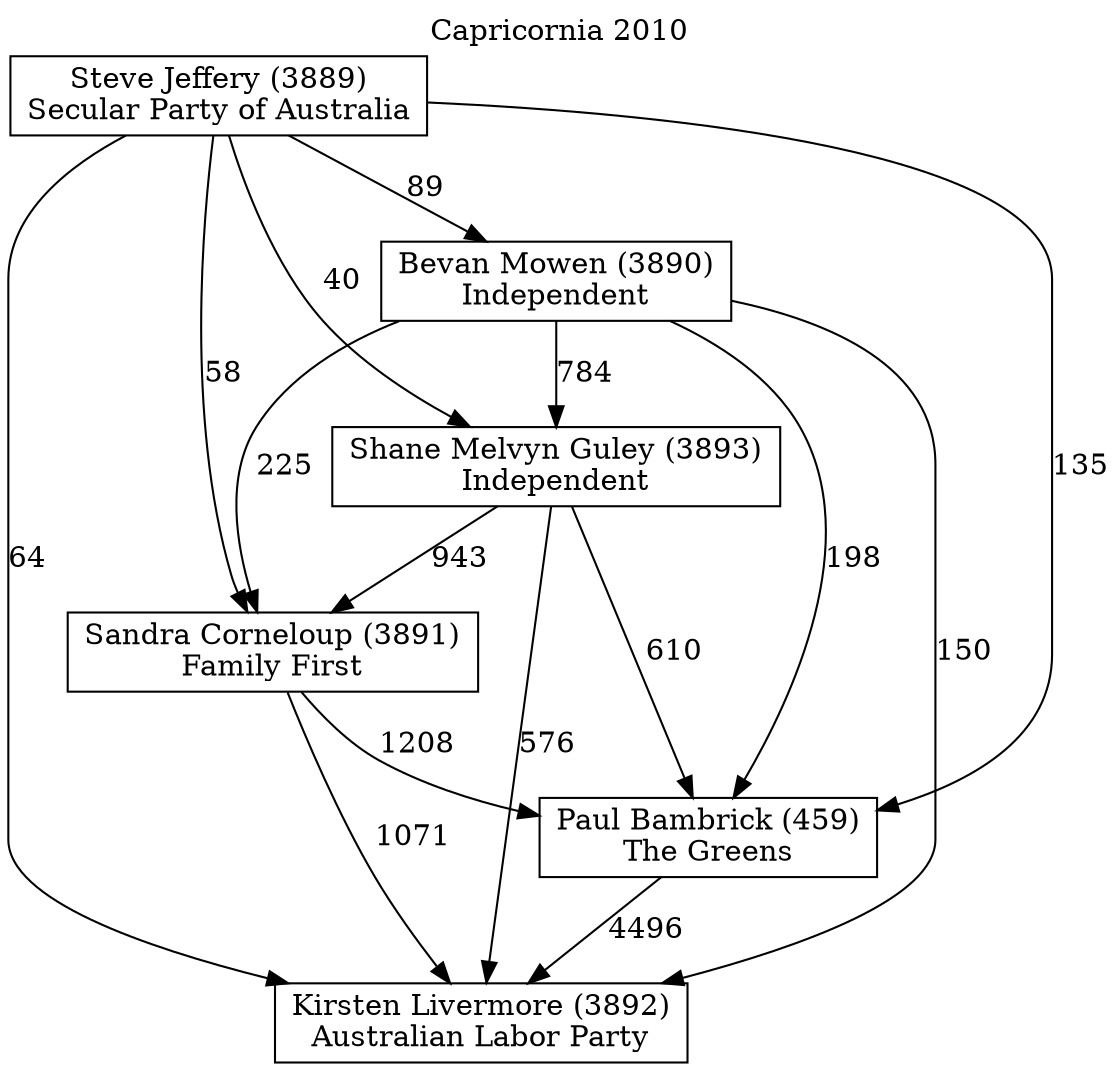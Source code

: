 // House preference flow
digraph "Kirsten Livermore (3892)_Capricornia_2010" {
	graph [label="Capricornia 2010" labelloc=t mclimit=10]
	node [shape=box]
	"Kirsten Livermore (3892)" [label="Kirsten Livermore (3892)
Australian Labor Party"]
	"Paul Bambrick (459)" [label="Paul Bambrick (459)
The Greens"]
	"Sandra Corneloup (3891)" [label="Sandra Corneloup (3891)
Family First"]
	"Shane Melvyn Guley (3893)" [label="Shane Melvyn Guley (3893)
Independent"]
	"Bevan Mowen (3890)" [label="Bevan Mowen (3890)
Independent"]
	"Steve Jeffery (3889)" [label="Steve Jeffery (3889)
Secular Party of Australia"]
	"Paul Bambrick (459)" -> "Kirsten Livermore (3892)" [label=4496]
	"Sandra Corneloup (3891)" -> "Paul Bambrick (459)" [label=1208]
	"Shane Melvyn Guley (3893)" -> "Sandra Corneloup (3891)" [label=943]
	"Bevan Mowen (3890)" -> "Shane Melvyn Guley (3893)" [label=784]
	"Steve Jeffery (3889)" -> "Bevan Mowen (3890)" [label=89]
	"Sandra Corneloup (3891)" -> "Kirsten Livermore (3892)" [label=1071]
	"Shane Melvyn Guley (3893)" -> "Kirsten Livermore (3892)" [label=576]
	"Bevan Mowen (3890)" -> "Kirsten Livermore (3892)" [label=150]
	"Steve Jeffery (3889)" -> "Kirsten Livermore (3892)" [label=64]
	"Steve Jeffery (3889)" -> "Shane Melvyn Guley (3893)" [label=40]
	"Bevan Mowen (3890)" -> "Sandra Corneloup (3891)" [label=225]
	"Steve Jeffery (3889)" -> "Sandra Corneloup (3891)" [label=58]
	"Shane Melvyn Guley (3893)" -> "Paul Bambrick (459)" [label=610]
	"Bevan Mowen (3890)" -> "Paul Bambrick (459)" [label=198]
	"Steve Jeffery (3889)" -> "Paul Bambrick (459)" [label=135]
}

